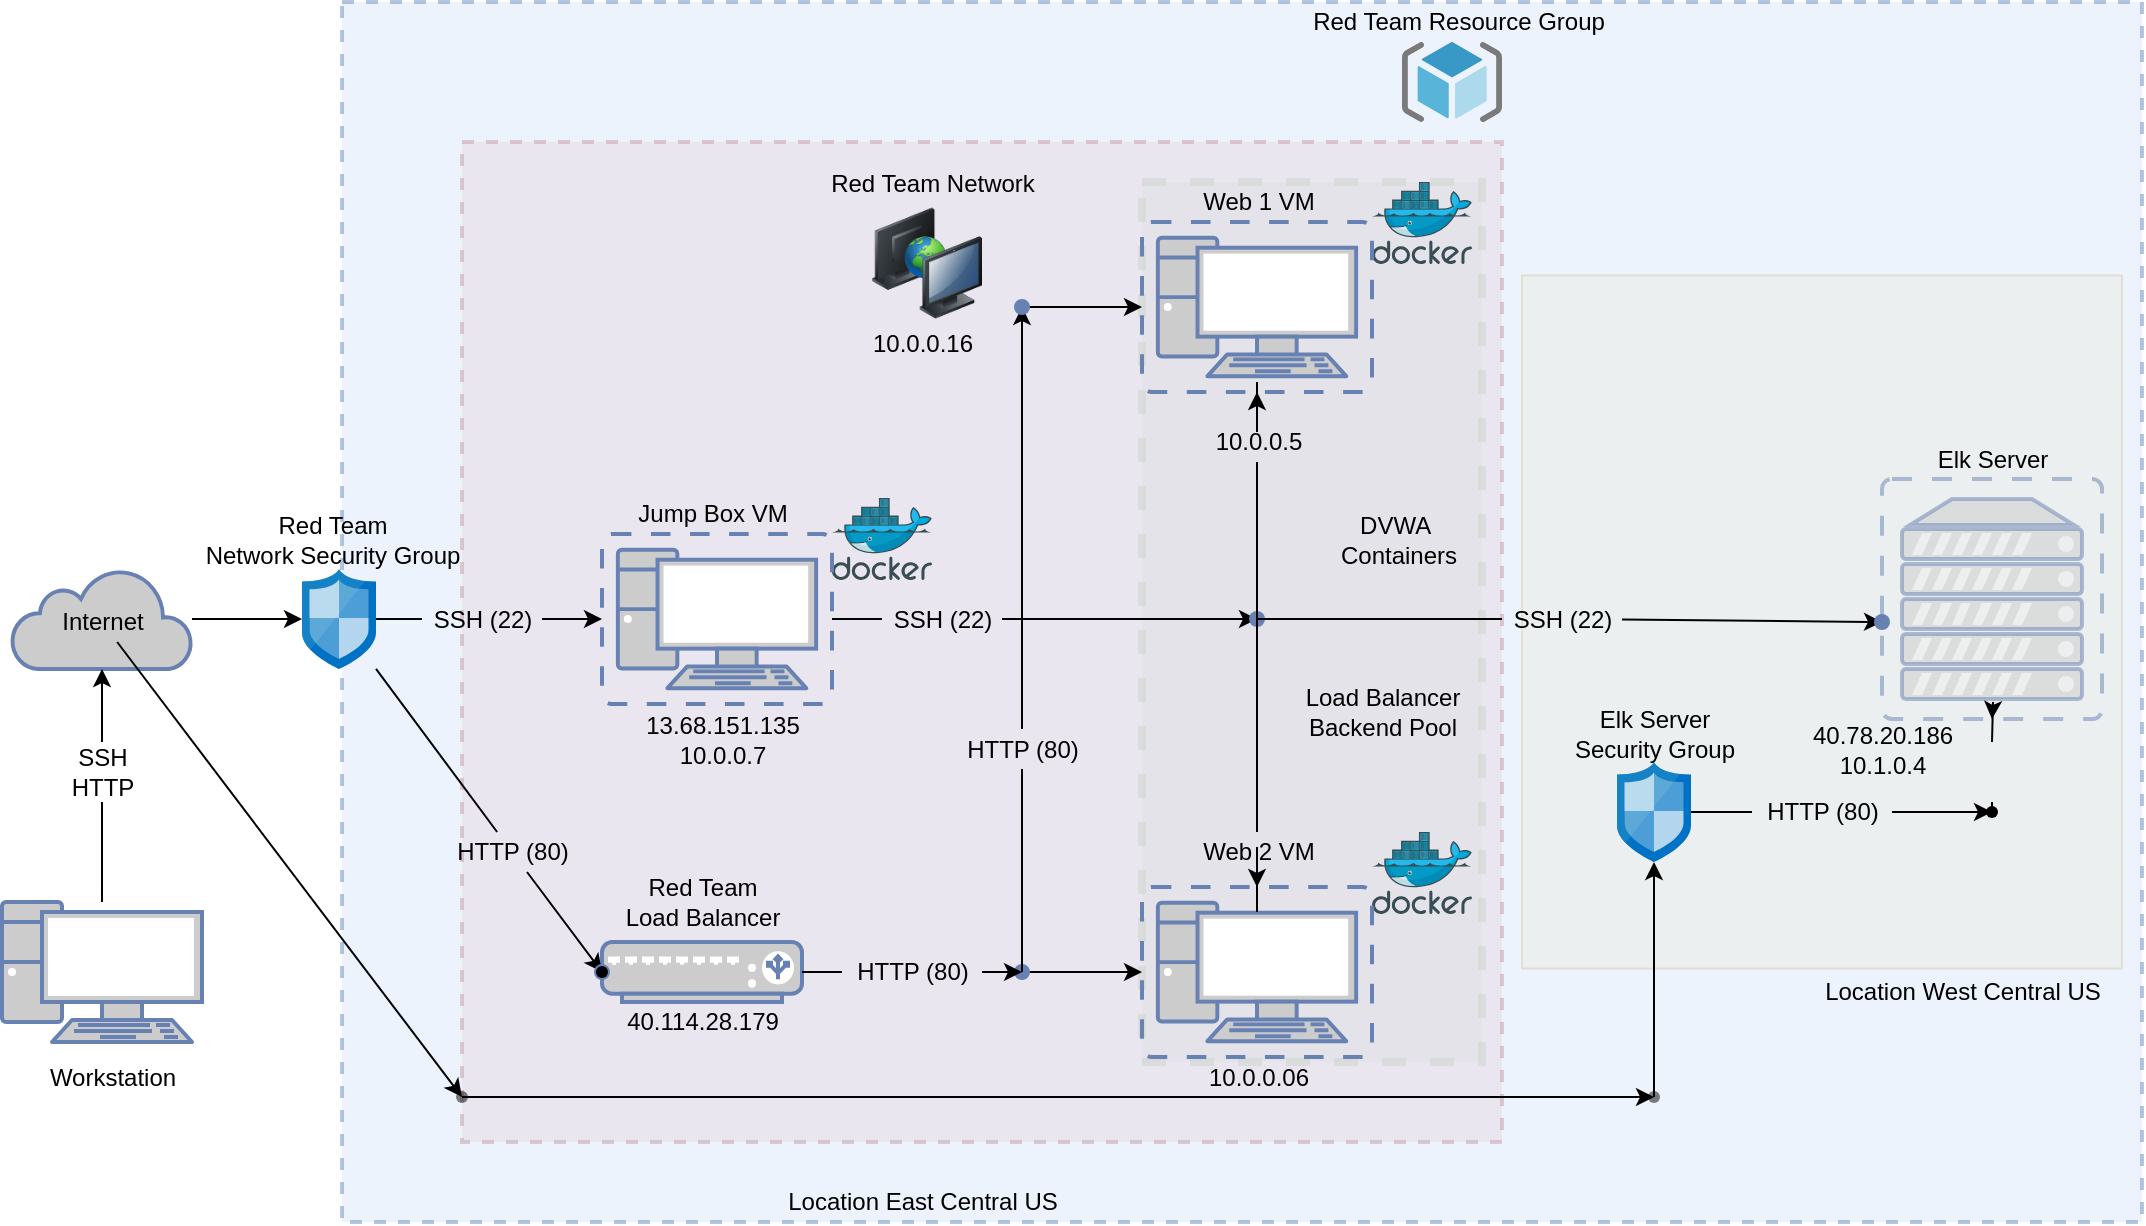 <mxfile version="15.3.8" type="device"><diagram id="gVg1l_e5ngf7s3ofBA7y" name="Page-1"><mxGraphModel dx="1420" dy="1215" grid="1" gridSize="10" guides="1" tooltips="1" connect="1" arrows="1" fold="1" page="1" pageScale="1" pageWidth="850" pageHeight="1100" math="0" shadow="0"><root><mxCell id="0"/><mxCell id="1" parent="0"/><mxCell id="SJfGVHEzepV90QxteeoU-1" value="" style="whiteSpace=wrap;html=1;opacity=50;fillColor=#fff2cc;strokeColor=#d6b656;" vertex="1" parent="1"><mxGeometry x="810" y="346.75" width="300" height="346.5" as="geometry"/></mxCell><mxCell id="CPA8m_iI57cZgcrJaICC-56" value="" style="whiteSpace=wrap;html=1;dashed=1;strokeWidth=4;opacity=50;fillColor=#d5e8d4;strokeColor=#82b366;" parent="1" vertex="1"><mxGeometry x="620" y="300" width="170" height="440" as="geometry"/></mxCell><mxCell id="CPA8m_iI57cZgcrJaICC-45" value="" style="whiteSpace=wrap;html=1;dashed=1;strokeWidth=2;opacity=50;fillColor=#f8cecc;strokeColor=#b85450;" parent="1" vertex="1"><mxGeometry x="280" y="280" width="520" height="500" as="geometry"/></mxCell><mxCell id="CPA8m_iI57cZgcrJaICC-43" value="" style="whiteSpace=wrap;html=1;dashed=1;opacity=50;strokeWidth=2;fillColor=#dae8fc;strokeColor=#6c8ebf;" parent="1" vertex="1"><mxGeometry x="220" y="210" width="900" height="610" as="geometry"/></mxCell><mxCell id="CPA8m_iI57cZgcrJaICC-19" value="" style="edgeStyle=orthogonalEdgeStyle;rounded=0;orthogonalLoop=1;jettySize=auto;html=1;" parent="1" source="CPA8m_iI57cZgcrJaICC-1" target="CPA8m_iI57cZgcrJaICC-10" edge="1"><mxGeometry relative="1" as="geometry"/></mxCell><mxCell id="CPA8m_iI57cZgcrJaICC-1" value="" style="html=1;outlineConnect=0;fillColor=#CCCCCC;strokeColor=#6881B3;gradientColor=none;gradientDirection=north;strokeWidth=2;shape=mxgraph.networks.cloud;fontColor=#ffffff;" parent="1" vertex="1"><mxGeometry x="55" y="493.5" width="90" height="50" as="geometry"/></mxCell><mxCell id="CPA8m_iI57cZgcrJaICC-15" value="" style="edgeStyle=orthogonalEdgeStyle;rounded=0;orthogonalLoop=1;jettySize=auto;html=1;startArrow=none;" parent="1" source="CPA8m_iI57cZgcrJaICC-46" target="CPA8m_iI57cZgcrJaICC-1" edge="1"><mxGeometry relative="1" as="geometry"/></mxCell><mxCell id="CPA8m_iI57cZgcrJaICC-2" value="" style="fontColor=#0066CC;verticalAlign=top;verticalLabelPosition=bottom;labelPosition=center;align=center;html=1;outlineConnect=0;fillColor=#CCCCCC;strokeColor=#6881B3;gradientColor=none;gradientDirection=north;strokeWidth=2;shape=mxgraph.networks.pc;" parent="1" vertex="1"><mxGeometry x="50" y="660" width="100" height="70" as="geometry"/></mxCell><mxCell id="CPA8m_iI57cZgcrJaICC-3" value="" style="sketch=0;aspect=fixed;html=1;points=[];align=center;image;fontSize=12;image=img/lib/mscae/Docker.svg;" parent="1" vertex="1"><mxGeometry x="465" y="458" width="50" height="41" as="geometry"/></mxCell><mxCell id="CPA8m_iI57cZgcrJaICC-4" value="" style="sketch=0;aspect=fixed;html=1;points=[];align=center;image;fontSize=12;image=img/lib/mscae/Docker.svg;" parent="1" vertex="1"><mxGeometry x="735" y="625" width="50" height="41" as="geometry"/></mxCell><mxCell id="CPA8m_iI57cZgcrJaICC-5" value="" style="sketch=0;aspect=fixed;html=1;points=[];align=center;image;fontSize=12;image=img/lib/mscae/Docker.svg;" parent="1" vertex="1"><mxGeometry x="735" y="300" width="50" height="41" as="geometry"/></mxCell><mxCell id="CPA8m_iI57cZgcrJaICC-29" value="" style="edgeStyle=orthogonalEdgeStyle;rounded=0;orthogonalLoop=1;jettySize=auto;html=1;startArrow=none;" parent="1" source="CPA8m_iI57cZgcrJaICC-76" edge="1"><mxGeometry relative="1" as="geometry"><mxPoint x="677.5" y="518.5" as="targetPoint"/></mxGeometry></mxCell><mxCell id="CPA8m_iI57cZgcrJaICC-6" value="" style="fontColor=#0066CC;verticalAlign=top;verticalLabelPosition=bottom;labelPosition=center;align=center;html=1;outlineConnect=0;fillColor=#CCCCCC;strokeColor=#6881B3;gradientColor=none;gradientDirection=north;strokeWidth=2;shape=mxgraph.networks.virtual_pc;" parent="1" vertex="1"><mxGeometry x="350" y="476" width="115" height="85" as="geometry"/></mxCell><mxCell id="CPA8m_iI57cZgcrJaICC-7" value="" style="fontColor=#0066CC;verticalAlign=top;verticalLabelPosition=bottom;labelPosition=center;align=center;html=1;outlineConnect=0;fillColor=#CCCCCC;strokeColor=#6881B3;gradientColor=none;gradientDirection=north;strokeWidth=2;shape=mxgraph.networks.virtual_pc;" parent="1" vertex="1"><mxGeometry x="620" y="320" width="115" height="85" as="geometry"/></mxCell><mxCell id="CPA8m_iI57cZgcrJaICC-8" value="" style="fontColor=#0066CC;verticalAlign=top;verticalLabelPosition=bottom;labelPosition=center;align=center;html=1;outlineConnect=0;fillColor=#CCCCCC;strokeColor=#6881B3;gradientColor=none;gradientDirection=north;strokeWidth=2;shape=mxgraph.networks.virtual_pc;" parent="1" vertex="1"><mxGeometry x="620" y="652.5" width="115" height="85" as="geometry"/></mxCell><mxCell id="CPA8m_iI57cZgcrJaICC-13" style="edgeStyle=orthogonalEdgeStyle;rounded=0;orthogonalLoop=1;jettySize=auto;html=1;exitX=0.5;exitY=0;exitDx=0;exitDy=0;exitPerimeter=0;" parent="1" source="CPA8m_iI57cZgcrJaICC-9" edge="1"><mxGeometry relative="1" as="geometry"><mxPoint x="415" y="696" as="targetPoint"/></mxGeometry></mxCell><mxCell id="CPA8m_iI57cZgcrJaICC-9" value="" style="fontColor=#0066CC;verticalAlign=top;verticalLabelPosition=bottom;labelPosition=center;align=center;html=1;outlineConnect=0;fillColor=#CCCCCC;strokeColor=#6881B3;gradientColor=none;gradientDirection=north;strokeWidth=2;shape=mxgraph.networks.load_balancer;" parent="1" vertex="1"><mxGeometry x="350" y="680" width="100" height="30" as="geometry"/></mxCell><mxCell id="CPA8m_iI57cZgcrJaICC-20" value="" style="edgeStyle=orthogonalEdgeStyle;rounded=0;orthogonalLoop=1;jettySize=auto;html=1;startArrow=none;" parent="1" source="CPA8m_iI57cZgcrJaICC-65" target="CPA8m_iI57cZgcrJaICC-6" edge="1"><mxGeometry relative="1" as="geometry"/></mxCell><mxCell id="CPA8m_iI57cZgcrJaICC-42" value="" style="edgeStyle=none;rounded=0;orthogonalLoop=1;jettySize=auto;html=1;startArrow=none;" parent="1" source="CPA8m_iI57cZgcrJaICC-49" target="CPA8m_iI57cZgcrJaICC-41" edge="1"><mxGeometry relative="1" as="geometry"/></mxCell><mxCell id="CPA8m_iI57cZgcrJaICC-10" value="" style="sketch=0;aspect=fixed;html=1;points=[];align=center;image;fontSize=12;image=img/lib/mscae/Network_Security_Groups_Classic.svg;" parent="1" vertex="1"><mxGeometry x="200" y="493.5" width="37" height="50" as="geometry"/></mxCell><mxCell id="CPA8m_iI57cZgcrJaICC-11" value="" style="sketch=0;aspect=fixed;html=1;points=[];align=center;image;fontSize=12;image=img/lib/mscae/ResourceGroup.svg;" parent="1" vertex="1"><mxGeometry x="750" y="230" width="50" height="40" as="geometry"/></mxCell><mxCell id="CPA8m_iI57cZgcrJaICC-12" value="" style="image;html=1;image=img/lib/clip_art/computers/Network_2_128x128.png" parent="1" vertex="1"><mxGeometry x="485" y="310.5" width="55" height="60" as="geometry"/></mxCell><mxCell id="CPA8m_iI57cZgcrJaICC-16" value="" style="shape=waypoint;size=6;pointerEvents=1;points=[];fillColor=#CCCCCC;resizable=0;rotatable=0;perimeter=centerPerimeter;snapToPoint=1;fontColor=#0066CC;verticalAlign=top;strokeColor=#6881B3;strokeWidth=2;gradientDirection=north;" parent="1" vertex="1"><mxGeometry x="330" y="675" width="40" height="40" as="geometry"/></mxCell><mxCell id="CPA8m_iI57cZgcrJaICC-32" value="" style="edgeStyle=orthogonalEdgeStyle;rounded=0;orthogonalLoop=1;jettySize=auto;html=1;startArrow=none;" parent="1" source="CPA8m_iI57cZgcrJaICC-67" target="CPA8m_iI57cZgcrJaICC-7" edge="1"><mxGeometry relative="1" as="geometry"/></mxCell><mxCell id="CPA8m_iI57cZgcrJaICC-33" value="" style="edgeStyle=orthogonalEdgeStyle;rounded=0;orthogonalLoop=1;jettySize=auto;html=1;startArrow=none;" parent="1" source="CPA8m_iI57cZgcrJaICC-52" target="CPA8m_iI57cZgcrJaICC-8" edge="1"><mxGeometry relative="1" as="geometry"/></mxCell><mxCell id="SJfGVHEzepV90QxteeoU-15" value="" style="edgeStyle=none;rounded=0;orthogonalLoop=1;jettySize=auto;html=1;startArrow=none;" edge="1" parent="1" source="SJfGVHEzepV90QxteeoU-34" target="SJfGVHEzepV90QxteeoU-14"><mxGeometry relative="1" as="geometry"/></mxCell><mxCell id="CPA8m_iI57cZgcrJaICC-30" value="" style="shape=waypoint;size=6;pointerEvents=1;points=[];fillColor=#CCCCCC;resizable=0;rotatable=0;perimeter=centerPerimeter;snapToPoint=1;fontColor=#0066CC;verticalAlign=top;strokeColor=#6881B3;strokeWidth=2;gradientDirection=north;" parent="1" vertex="1"><mxGeometry x="657.5" y="498.5" width="40" height="40" as="geometry"/></mxCell><mxCell id="CPA8m_iI57cZgcrJaICC-37" value="" style="edgeStyle=orthogonalEdgeStyle;rounded=0;orthogonalLoop=1;jettySize=auto;html=1;startArrow=none;" parent="1" source="CPA8m_iI57cZgcrJaICC-54" target="CPA8m_iI57cZgcrJaICC-36" edge="1"><mxGeometry relative="1" as="geometry"/></mxCell><mxCell id="CPA8m_iI57cZgcrJaICC-39" value="" style="edgeStyle=orthogonalEdgeStyle;rounded=0;orthogonalLoop=1;jettySize=auto;html=1;" parent="1" source="CPA8m_iI57cZgcrJaICC-34" target="CPA8m_iI57cZgcrJaICC-8" edge="1"><mxGeometry relative="1" as="geometry"/></mxCell><mxCell id="CPA8m_iI57cZgcrJaICC-34" value="" style="shape=waypoint;size=6;pointerEvents=1;points=[];fillColor=#CCCCCC;resizable=0;rotatable=0;perimeter=centerPerimeter;snapToPoint=1;fontColor=#0066CC;verticalAlign=top;strokeColor=#6881B3;strokeWidth=2;gradientDirection=north;" parent="1" vertex="1"><mxGeometry x="540" y="675" width="40" height="40" as="geometry"/></mxCell><mxCell id="CPA8m_iI57cZgcrJaICC-38" value="" style="edgeStyle=orthogonalEdgeStyle;rounded=0;orthogonalLoop=1;jettySize=auto;html=1;" parent="1" source="CPA8m_iI57cZgcrJaICC-36" target="CPA8m_iI57cZgcrJaICC-7" edge="1"><mxGeometry relative="1" as="geometry"/></mxCell><mxCell id="CPA8m_iI57cZgcrJaICC-36" value="" style="shape=waypoint;size=6;pointerEvents=1;points=[];fillColor=#CCCCCC;resizable=0;rotatable=0;perimeter=centerPerimeter;snapToPoint=1;fontColor=#0066CC;verticalAlign=top;strokeColor=#6881B3;strokeWidth=2;gradientDirection=north;" parent="1" vertex="1"><mxGeometry x="540" y="342.5" width="40" height="40" as="geometry"/></mxCell><mxCell id="CPA8m_iI57cZgcrJaICC-41" value="" style="shape=waypoint;sketch=0;size=6;pointerEvents=1;points=[];fillColor=#ffffff;resizable=0;rotatable=0;perimeter=centerPerimeter;snapToPoint=1;verticalAlign=top;labelBackgroundColor=white;" parent="1" vertex="1"><mxGeometry x="330" y="675" width="40" height="40" as="geometry"/></mxCell><mxCell id="CPA8m_iI57cZgcrJaICC-47" value="Workstation" style="text;html=1;resizable=0;autosize=1;align=center;verticalAlign=middle;points=[];fillColor=none;strokeColor=none;rounded=0;dashed=1;opacity=50;" parent="1" vertex="1"><mxGeometry x="65" y="737.5" width="80" height="20" as="geometry"/></mxCell><mxCell id="CPA8m_iI57cZgcrJaICC-48" value="Red Team&lt;br&gt;Network Security Group" style="text;html=1;resizable=0;autosize=1;align=center;verticalAlign=middle;points=[];fillColor=none;strokeColor=none;rounded=0;dashed=1;opacity=50;" parent="1" vertex="1"><mxGeometry x="145" y="463.5" width="140" height="30" as="geometry"/></mxCell><mxCell id="CPA8m_iI57cZgcrJaICC-50" value="Red Team&lt;br&gt;Load Balancer" style="text;html=1;resizable=0;autosize=1;align=center;verticalAlign=middle;points=[];fillColor=none;strokeColor=none;rounded=0;dashed=1;opacity=50;" parent="1" vertex="1"><mxGeometry x="355" y="645" width="90" height="30" as="geometry"/></mxCell><mxCell id="CPA8m_iI57cZgcrJaICC-51" value="Jump Box VM" style="text;html=1;resizable=0;autosize=1;align=center;verticalAlign=middle;points=[];fillColor=none;strokeColor=none;rounded=0;dashed=1;opacity=50;" parent="1" vertex="1"><mxGeometry x="360" y="456" width="90" height="20" as="geometry"/></mxCell><mxCell id="CPA8m_iI57cZgcrJaICC-53" value="Web 1 VM" style="text;html=1;resizable=0;autosize=1;align=center;verticalAlign=middle;points=[];fillColor=none;strokeColor=none;rounded=0;dashed=1;opacity=50;" parent="1" vertex="1"><mxGeometry x="642.5" y="300" width="70" height="20" as="geometry"/></mxCell><mxCell id="CPA8m_iI57cZgcrJaICC-57" value="Load Balancer&lt;br&gt;Backend Pool" style="text;html=1;resizable=0;autosize=1;align=center;verticalAlign=middle;points=[];fillColor=none;strokeColor=none;rounded=0;dashed=1;opacity=50;" parent="1" vertex="1"><mxGeometry x="695" y="550" width="90" height="30" as="geometry"/></mxCell><mxCell id="CPA8m_iI57cZgcrJaICC-58" value="Red Team Network" style="text;html=1;resizable=0;autosize=1;align=center;verticalAlign=middle;points=[];fillColor=none;strokeColor=none;rounded=0;dashed=1;opacity=50;" parent="1" vertex="1"><mxGeometry x="455" y="290.5" width="120" height="20" as="geometry"/></mxCell><mxCell id="CPA8m_iI57cZgcrJaICC-59" value="Red Team Resource Group" style="text;html=1;resizable=0;autosize=1;align=center;verticalAlign=middle;points=[];fillColor=none;strokeColor=none;rounded=0;dashed=1;opacity=50;" parent="1" vertex="1"><mxGeometry x="697.5" y="210" width="160" height="20" as="geometry"/></mxCell><mxCell id="CPA8m_iI57cZgcrJaICC-61" value="13.68.151.135&lt;br&gt;10.0.0.7" style="text;html=1;resizable=0;autosize=1;align=center;verticalAlign=middle;points=[];fillColor=none;strokeColor=none;rounded=0;dashed=1;opacity=50;" parent="1" vertex="1"><mxGeometry x="365" y="563.5" width="90" height="30" as="geometry"/></mxCell><mxCell id="CPA8m_iI57cZgcrJaICC-63" value="40.114.28.179" style="text;html=1;resizable=0;autosize=1;align=center;verticalAlign=middle;points=[];fillColor=none;strokeColor=none;rounded=0;dashed=1;opacity=50;" parent="1" vertex="1"><mxGeometry x="355" y="710" width="90" height="20" as="geometry"/></mxCell><mxCell id="CPA8m_iI57cZgcrJaICC-64" value="10.0.0.16" style="text;html=1;resizable=0;autosize=1;align=center;verticalAlign=middle;points=[];fillColor=none;strokeColor=none;rounded=0;dashed=1;opacity=50;" parent="1" vertex="1"><mxGeometry x="475" y="370.5" width="70" height="20" as="geometry"/></mxCell><mxCell id="CPA8m_iI57cZgcrJaICC-66" value="10.0.0.06" style="text;html=1;resizable=0;autosize=1;align=center;verticalAlign=middle;points=[];fillColor=none;strokeColor=none;rounded=0;dashed=1;opacity=50;" parent="1" vertex="1"><mxGeometry x="642.5" y="737.5" width="70" height="20" as="geometry"/></mxCell><mxCell id="CPA8m_iI57cZgcrJaICC-67" value="10.0.0.5" style="text;html=1;resizable=0;autosize=1;align=center;verticalAlign=middle;points=[];fillColor=none;strokeColor=none;rounded=0;dashed=1;opacity=50;" parent="1" vertex="1"><mxGeometry x="647.5" y="420" width="60" height="20" as="geometry"/></mxCell><mxCell id="CPA8m_iI57cZgcrJaICC-68" value="" style="edgeStyle=orthogonalEdgeStyle;rounded=0;orthogonalLoop=1;jettySize=auto;html=1;endArrow=none;" parent="1" source="CPA8m_iI57cZgcrJaICC-30" target="CPA8m_iI57cZgcrJaICC-67" edge="1"><mxGeometry relative="1" as="geometry"><mxPoint x="677.5" y="518.5" as="sourcePoint"/><mxPoint x="677.5" y="405" as="targetPoint"/></mxGeometry></mxCell><mxCell id="CPA8m_iI57cZgcrJaICC-65" value="SSH (22)" style="text;html=1;resizable=0;autosize=1;align=center;verticalAlign=middle;points=[];fillColor=none;strokeColor=none;rounded=0;dashed=1;opacity=50;" parent="1" vertex="1"><mxGeometry x="260" y="508.5" width="60" height="20" as="geometry"/></mxCell><mxCell id="CPA8m_iI57cZgcrJaICC-69" value="" style="edgeStyle=orthogonalEdgeStyle;rounded=0;orthogonalLoop=1;jettySize=auto;html=1;endArrow=none;" parent="1" source="CPA8m_iI57cZgcrJaICC-10" target="CPA8m_iI57cZgcrJaICC-65" edge="1"><mxGeometry relative="1" as="geometry"><mxPoint x="237" y="518.5" as="sourcePoint"/><mxPoint x="350" y="518.5" as="targetPoint"/></mxGeometry></mxCell><mxCell id="CPA8m_iI57cZgcrJaICC-49" value="HTTP (80)" style="text;html=1;resizable=0;autosize=1;align=center;verticalAlign=middle;points=[];fillColor=none;strokeColor=none;rounded=0;dashed=1;opacity=50;" parent="1" vertex="1"><mxGeometry x="270" y="625" width="70" height="20" as="geometry"/></mxCell><mxCell id="CPA8m_iI57cZgcrJaICC-70" value="" style="edgeStyle=none;rounded=0;orthogonalLoop=1;jettySize=auto;html=1;endArrow=none;" parent="1" source="CPA8m_iI57cZgcrJaICC-10" target="CPA8m_iI57cZgcrJaICC-49" edge="1"><mxGeometry relative="1" as="geometry"><mxPoint x="237" y="543.331" as="sourcePoint"/><mxPoint x="350" y="695" as="targetPoint"/></mxGeometry></mxCell><mxCell id="CPA8m_iI57cZgcrJaICC-46" value="SSH&lt;br&gt;HTTP" style="text;html=1;resizable=0;autosize=1;align=center;verticalAlign=middle;points=[];fillColor=none;strokeColor=none;rounded=0;dashed=1;opacity=50;" parent="1" vertex="1"><mxGeometry x="75" y="580" width="50" height="30" as="geometry"/></mxCell><mxCell id="CPA8m_iI57cZgcrJaICC-71" value="" style="edgeStyle=orthogonalEdgeStyle;rounded=0;orthogonalLoop=1;jettySize=auto;html=1;endArrow=none;" parent="1" source="CPA8m_iI57cZgcrJaICC-2" target="CPA8m_iI57cZgcrJaICC-46" edge="1"><mxGeometry relative="1" as="geometry"><mxPoint x="100" y="660" as="sourcePoint"/><mxPoint x="100" y="543.5" as="targetPoint"/></mxGeometry></mxCell><mxCell id="CPA8m_iI57cZgcrJaICC-54" value="HTTP (80)" style="text;html=1;resizable=0;autosize=1;align=center;verticalAlign=middle;points=[];fillColor=none;strokeColor=none;rounded=0;dashed=1;opacity=50;" parent="1" vertex="1"><mxGeometry x="525" y="573.5" width="70" height="20" as="geometry"/></mxCell><mxCell id="CPA8m_iI57cZgcrJaICC-72" value="" style="edgeStyle=orthogonalEdgeStyle;rounded=0;orthogonalLoop=1;jettySize=auto;html=1;endArrow=none;" parent="1" source="CPA8m_iI57cZgcrJaICC-34" target="CPA8m_iI57cZgcrJaICC-54" edge="1"><mxGeometry relative="1" as="geometry"><mxPoint x="560" y="695" as="sourcePoint"/><mxPoint x="560" y="362.5" as="targetPoint"/></mxGeometry></mxCell><mxCell id="CPA8m_iI57cZgcrJaICC-74" value="" style="edgeStyle=none;rounded=0;orthogonalLoop=1;jettySize=auto;html=1;" parent="1" source="CPA8m_iI57cZgcrJaICC-55" target="CPA8m_iI57cZgcrJaICC-34" edge="1"><mxGeometry relative="1" as="geometry"/></mxCell><mxCell id="CPA8m_iI57cZgcrJaICC-55" value="HTTP (80)" style="text;html=1;resizable=0;autosize=1;align=center;verticalAlign=middle;points=[];fillColor=none;strokeColor=none;rounded=0;dashed=1;opacity=50;" parent="1" vertex="1"><mxGeometry x="470" y="685" width="70" height="20" as="geometry"/></mxCell><mxCell id="CPA8m_iI57cZgcrJaICC-73" value="" style="edgeStyle=orthogonalEdgeStyle;rounded=0;orthogonalLoop=1;jettySize=auto;html=1;endArrow=none;" parent="1" source="CPA8m_iI57cZgcrJaICC-9" target="CPA8m_iI57cZgcrJaICC-55" edge="1"><mxGeometry relative="1" as="geometry"><mxPoint x="450" y="695" as="sourcePoint"/><mxPoint x="560" y="695" as="targetPoint"/></mxGeometry></mxCell><mxCell id="CPA8m_iI57cZgcrJaICC-52" value="Web 2 VM" style="text;html=1;resizable=0;autosize=1;align=center;verticalAlign=middle;points=[];fillColor=none;strokeColor=none;rounded=0;dashed=1;opacity=50;" parent="1" vertex="1"><mxGeometry x="642.5" y="625" width="70" height="20" as="geometry"/></mxCell><mxCell id="CPA8m_iI57cZgcrJaICC-75" value="" style="edgeStyle=orthogonalEdgeStyle;rounded=0;orthogonalLoop=1;jettySize=auto;html=1;endArrow=none;" parent="1" source="CPA8m_iI57cZgcrJaICC-30" target="CPA8m_iI57cZgcrJaICC-52" edge="1"><mxGeometry relative="1" as="geometry"><mxPoint x="677.5" y="518.5" as="sourcePoint"/><mxPoint x="677.5" y="652.5" as="targetPoint"/></mxGeometry></mxCell><mxCell id="CPA8m_iI57cZgcrJaICC-76" value="SSH (22)" style="text;html=1;resizable=0;autosize=1;align=center;verticalAlign=middle;points=[];fillColor=none;strokeColor=none;rounded=0;dashed=1;opacity=50;" parent="1" vertex="1"><mxGeometry x="490" y="508.5" width="60" height="20" as="geometry"/></mxCell><mxCell id="CPA8m_iI57cZgcrJaICC-77" value="" style="edgeStyle=orthogonalEdgeStyle;rounded=0;orthogonalLoop=1;jettySize=auto;html=1;endArrow=none;" parent="1" source="CPA8m_iI57cZgcrJaICC-6" target="CPA8m_iI57cZgcrJaICC-76" edge="1"><mxGeometry relative="1" as="geometry"><mxPoint x="465" y="518.5" as="sourcePoint"/><mxPoint x="677.5" y="518.5" as="targetPoint"/></mxGeometry></mxCell><mxCell id="SJfGVHEzepV90QxteeoU-28" value="" style="edgeStyle=orthogonalEdgeStyle;rounded=0;orthogonalLoop=1;jettySize=auto;html=1;startArrow=none;" edge="1" parent="1" source="SJfGVHEzepV90QxteeoU-37" target="SJfGVHEzepV90QxteeoU-27"><mxGeometry relative="1" as="geometry"/></mxCell><mxCell id="SJfGVHEzepV90QxteeoU-3" value="" style="sketch=0;aspect=fixed;html=1;points=[];align=center;image;fontSize=12;image=img/lib/mscae/Network_Security_Groups_Classic.svg;" vertex="1" parent="1"><mxGeometry x="857.5" y="590" width="37" height="50" as="geometry"/></mxCell><mxCell id="SJfGVHEzepV90QxteeoU-7" value="" style="edgeStyle=none;rounded=0;orthogonalLoop=1;jettySize=auto;html=1;" edge="1" parent="1" source="SJfGVHEzepV90QxteeoU-4" target="SJfGVHEzepV90QxteeoU-6"><mxGeometry relative="1" as="geometry"/></mxCell><mxCell id="SJfGVHEzepV90QxteeoU-4" value="Internet" style="text;html=1;resizable=0;autosize=1;align=center;verticalAlign=middle;points=[];fillColor=none;strokeColor=none;rounded=0;opacity=50;" vertex="1" parent="1"><mxGeometry x="70" y="510" width="60" height="20" as="geometry"/></mxCell><mxCell id="SJfGVHEzepV90QxteeoU-5" value="Elk Server&lt;br&gt;Security Group" style="text;html=1;resizable=0;autosize=1;align=center;verticalAlign=middle;points=[];fillColor=none;strokeColor=none;rounded=0;opacity=50;" vertex="1" parent="1"><mxGeometry x="826" y="561" width="100" height="30" as="geometry"/></mxCell><mxCell id="SJfGVHEzepV90QxteeoU-11" value="" style="edgeStyle=none;rounded=0;orthogonalLoop=1;jettySize=auto;html=1;" edge="1" parent="1" source="SJfGVHEzepV90QxteeoU-6" target="SJfGVHEzepV90QxteeoU-10"><mxGeometry relative="1" as="geometry"/></mxCell><mxCell id="SJfGVHEzepV90QxteeoU-6" value="" style="shape=waypoint;sketch=0;size=6;pointerEvents=1;points=[];fillColor=none;resizable=0;rotatable=0;perimeter=centerPerimeter;snapToPoint=1;opacity=50;" vertex="1" parent="1"><mxGeometry x="260" y="737.5" width="40" height="40" as="geometry"/></mxCell><mxCell id="SJfGVHEzepV90QxteeoU-12" value="" style="edgeStyle=none;rounded=0;orthogonalLoop=1;jettySize=auto;html=1;" edge="1" parent="1" source="SJfGVHEzepV90QxteeoU-10" target="SJfGVHEzepV90QxteeoU-3"><mxGeometry relative="1" as="geometry"/></mxCell><mxCell id="SJfGVHEzepV90QxteeoU-10" value="" style="shape=waypoint;sketch=0;size=6;pointerEvents=1;points=[];fillColor=none;resizable=0;rotatable=0;perimeter=centerPerimeter;snapToPoint=1;opacity=50;" vertex="1" parent="1"><mxGeometry x="856" y="737.5" width="40" height="40" as="geometry"/></mxCell><mxCell id="SJfGVHEzepV90QxteeoU-14" value="" style="shape=waypoint;size=6;pointerEvents=1;points=[];fillColor=#CCCCCC;resizable=0;rotatable=0;perimeter=centerPerimeter;snapToPoint=1;fontColor=#0066CC;verticalAlign=top;strokeColor=#6881B3;strokeWidth=2;gradientDirection=north;" vertex="1" parent="1"><mxGeometry x="970" y="500" width="40" height="40" as="geometry"/></mxCell><mxCell id="SJfGVHEzepV90QxteeoU-31" value="" style="edgeStyle=orthogonalEdgeStyle;rounded=0;orthogonalLoop=1;jettySize=auto;html=1;startArrow=none;" edge="1" parent="1" target="SJfGVHEzepV90QxteeoU-2"><mxGeometry relative="1" as="geometry"><mxPoint x="1045" y="580" as="sourcePoint"/></mxGeometry></mxCell><mxCell id="SJfGVHEzepV90QxteeoU-27" value="" style="shape=waypoint;sketch=0;size=6;pointerEvents=1;points=[];fillColor=#ffffff;resizable=0;rotatable=0;perimeter=centerPerimeter;snapToPoint=1;verticalAlign=top;labelBackgroundColor=white;" vertex="1" parent="1"><mxGeometry x="1025" y="595" width="40" height="40" as="geometry"/></mxCell><mxCell id="SJfGVHEzepV90QxteeoU-2" value="" style="fontColor=#0066CC;verticalAlign=top;verticalLabelPosition=bottom;labelPosition=center;align=center;html=1;outlineConnect=0;fillColor=#CCCCCC;strokeColor=#6881B3;gradientColor=none;gradientDirection=north;strokeWidth=2;shape=mxgraph.networks.virtual_server;opacity=50;" vertex="1" parent="1"><mxGeometry x="990" y="448.5" width="110" height="120" as="geometry"/></mxCell><mxCell id="SJfGVHEzepV90QxteeoU-32" value="Location East Central US" style="text;html=1;resizable=0;autosize=1;align=center;verticalAlign=middle;points=[];fillColor=none;strokeColor=none;rounded=0;opacity=50;" vertex="1" parent="1"><mxGeometry x="435" y="800" width="150" height="20" as="geometry"/></mxCell><mxCell id="SJfGVHEzepV90QxteeoU-33" value="Location West Central US" style="text;html=1;resizable=0;autosize=1;align=center;verticalAlign=middle;points=[];fillColor=none;strokeColor=none;rounded=0;opacity=50;" vertex="1" parent="1"><mxGeometry x="955" y="695" width="150" height="20" as="geometry"/></mxCell><mxCell id="SJfGVHEzepV90QxteeoU-34" value="SSH (22)" style="text;html=1;resizable=0;autosize=1;align=center;verticalAlign=middle;points=[];fillColor=none;strokeColor=none;rounded=0;opacity=50;" vertex="1" parent="1"><mxGeometry x="800" y="508.5" width="60" height="20" as="geometry"/></mxCell><mxCell id="SJfGVHEzepV90QxteeoU-35" value="" style="edgeStyle=none;rounded=0;orthogonalLoop=1;jettySize=auto;html=1;endArrow=none;" edge="1" parent="1" source="CPA8m_iI57cZgcrJaICC-30" target="SJfGVHEzepV90QxteeoU-34"><mxGeometry relative="1" as="geometry"><mxPoint x="677.5" y="518.5" as="sourcePoint"/><mxPoint x="990" y="520" as="targetPoint"/></mxGeometry></mxCell><mxCell id="SJfGVHEzepV90QxteeoU-36" value="Elk Server" style="text;html=1;resizable=0;autosize=1;align=center;verticalAlign=middle;points=[];fillColor=none;strokeColor=none;rounded=0;opacity=50;" vertex="1" parent="1"><mxGeometry x="1010" y="428.5" width="70" height="20" as="geometry"/></mxCell><mxCell id="SJfGVHEzepV90QxteeoU-37" value="HTTP (80)" style="text;html=1;resizable=0;autosize=1;align=center;verticalAlign=middle;points=[];fillColor=none;strokeColor=none;rounded=0;opacity=50;" vertex="1" parent="1"><mxGeometry x="925" y="605" width="70" height="20" as="geometry"/></mxCell><mxCell id="SJfGVHEzepV90QxteeoU-38" value="" style="edgeStyle=orthogonalEdgeStyle;rounded=0;orthogonalLoop=1;jettySize=auto;html=1;endArrow=none;" edge="1" parent="1" source="SJfGVHEzepV90QxteeoU-3" target="SJfGVHEzepV90QxteeoU-37"><mxGeometry relative="1" as="geometry"><mxPoint x="894.5" y="615" as="sourcePoint"/><mxPoint x="1045" y="615" as="targetPoint"/></mxGeometry></mxCell><mxCell id="SJfGVHEzepV90QxteeoU-41" value="" style="edgeStyle=orthogonalEdgeStyle;rounded=0;orthogonalLoop=1;jettySize=auto;html=1;endArrow=none;" edge="1" parent="1" source="SJfGVHEzepV90QxteeoU-27"><mxGeometry relative="1" as="geometry"><mxPoint x="1045" y="615" as="sourcePoint"/><mxPoint x="1045" y="610" as="targetPoint"/></mxGeometry></mxCell><mxCell id="SJfGVHEzepV90QxteeoU-42" value="40.78.20.186&lt;br&gt;10.1.0.4" style="text;html=1;resizable=0;autosize=1;align=center;verticalAlign=middle;points=[];fillColor=none;strokeColor=none;rounded=0;opacity=50;" vertex="1" parent="1"><mxGeometry x="945" y="568.5" width="90" height="30" as="geometry"/></mxCell><mxCell id="SJfGVHEzepV90QxteeoU-43" value="DVWA&amp;nbsp;&lt;br&gt;Containers&lt;br&gt;" style="text;html=1;resizable=0;autosize=1;align=center;verticalAlign=middle;points=[];fillColor=none;strokeColor=none;rounded=0;opacity=50;" vertex="1" parent="1"><mxGeometry x="712.5" y="463.5" width="70" height="30" as="geometry"/></mxCell></root></mxGraphModel></diagram></mxfile>
